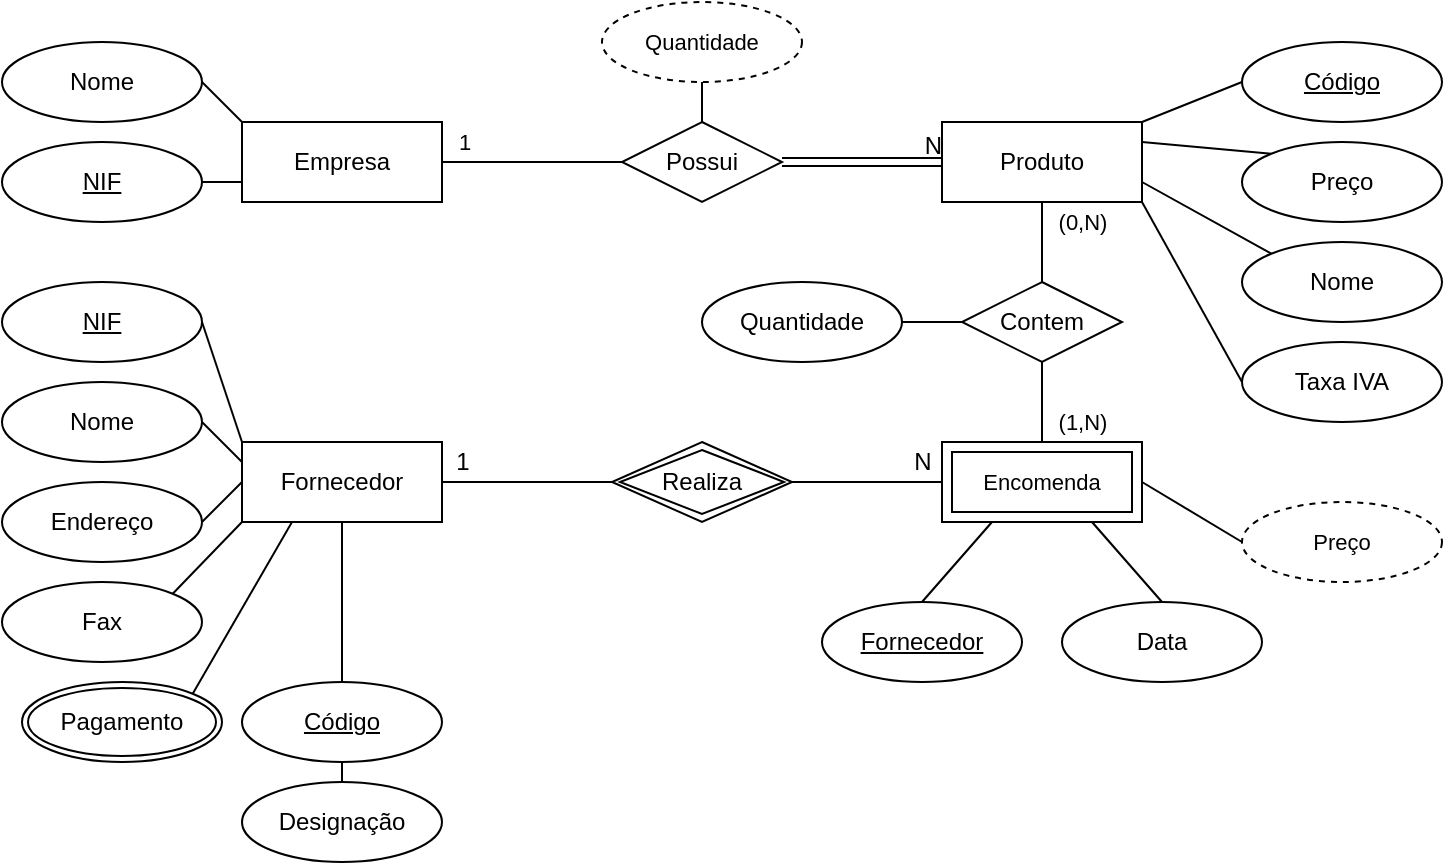 <mxfile version="17.2.2" type="github" pages="2">
  <diagram id="ahnBGgclnv2Bb4FaTv1x" name="2.1">
    <mxGraphModel dx="569" dy="303" grid="1" gridSize="10" guides="1" tooltips="1" connect="1" arrows="1" fold="1" page="1" pageScale="1" pageWidth="827" pageHeight="1169" math="0" shadow="0">
      <root>
        <mxCell id="0" />
        <mxCell id="1" parent="0" />
        <mxCell id="NI9rTlBRbjQuHYcx2I_f-54" style="edgeStyle=none;rounded=0;orthogonalLoop=1;jettySize=auto;html=1;exitX=0.5;exitY=1;exitDx=0;exitDy=0;entryX=0.5;entryY=0;entryDx=0;entryDy=0;endArrow=none;endFill=0;" parent="1" source="NI9rTlBRbjQuHYcx2I_f-12" target="NI9rTlBRbjQuHYcx2I_f-53" edge="1">
          <mxGeometry relative="1" as="geometry" />
        </mxCell>
        <mxCell id="NI9rTlBRbjQuHYcx2I_f-12" value="Produto" style="rounded=0;whiteSpace=wrap;html=1;" parent="1" vertex="1">
          <mxGeometry x="510" y="80" width="100" height="40" as="geometry" />
        </mxCell>
        <mxCell id="NI9rTlBRbjQuHYcx2I_f-17" style="rounded=0;orthogonalLoop=1;jettySize=auto;html=1;exitX=0;exitY=0.5;exitDx=0;exitDy=0;entryX=1;entryY=0;entryDx=0;entryDy=0;endArrow=none;endFill=0;" parent="1" source="NI9rTlBRbjQuHYcx2I_f-13" target="NI9rTlBRbjQuHYcx2I_f-12" edge="1">
          <mxGeometry relative="1" as="geometry" />
        </mxCell>
        <mxCell id="NI9rTlBRbjQuHYcx2I_f-13" value="&lt;u&gt;Código&lt;/u&gt;" style="ellipse;whiteSpace=wrap;html=1;" parent="1" vertex="1">
          <mxGeometry x="660" y="40" width="100" height="40" as="geometry" />
        </mxCell>
        <mxCell id="NI9rTlBRbjQuHYcx2I_f-19" style="edgeStyle=none;rounded=0;orthogonalLoop=1;jettySize=auto;html=1;exitX=0;exitY=0;exitDx=0;exitDy=0;entryX=1;entryY=0.75;entryDx=0;entryDy=0;endArrow=none;endFill=0;" parent="1" source="NI9rTlBRbjQuHYcx2I_f-14" target="NI9rTlBRbjQuHYcx2I_f-12" edge="1">
          <mxGeometry relative="1" as="geometry" />
        </mxCell>
        <mxCell id="NI9rTlBRbjQuHYcx2I_f-14" value="Nome" style="ellipse;whiteSpace=wrap;html=1;" parent="1" vertex="1">
          <mxGeometry x="660" y="140" width="100" height="40" as="geometry" />
        </mxCell>
        <mxCell id="NI9rTlBRbjQuHYcx2I_f-18" style="edgeStyle=none;rounded=0;orthogonalLoop=1;jettySize=auto;html=1;exitX=0;exitY=0;exitDx=0;exitDy=0;entryX=1;entryY=0.25;entryDx=0;entryDy=0;endArrow=none;endFill=0;" parent="1" source="NI9rTlBRbjQuHYcx2I_f-15" target="NI9rTlBRbjQuHYcx2I_f-12" edge="1">
          <mxGeometry relative="1" as="geometry" />
        </mxCell>
        <mxCell id="NI9rTlBRbjQuHYcx2I_f-15" value="Preço" style="ellipse;whiteSpace=wrap;html=1;" parent="1" vertex="1">
          <mxGeometry x="660" y="90" width="100" height="40" as="geometry" />
        </mxCell>
        <mxCell id="NI9rTlBRbjQuHYcx2I_f-20" style="edgeStyle=none;rounded=0;orthogonalLoop=1;jettySize=auto;html=1;exitX=0;exitY=0.5;exitDx=0;exitDy=0;entryX=1;entryY=1;entryDx=0;entryDy=0;endArrow=none;endFill=0;" parent="1" source="NI9rTlBRbjQuHYcx2I_f-16" target="NI9rTlBRbjQuHYcx2I_f-12" edge="1">
          <mxGeometry relative="1" as="geometry" />
        </mxCell>
        <mxCell id="NI9rTlBRbjQuHYcx2I_f-16" value="Taxa IVA" style="ellipse;whiteSpace=wrap;html=1;" parent="1" vertex="1">
          <mxGeometry x="660" y="190" width="100" height="40" as="geometry" />
        </mxCell>
        <mxCell id="NI9rTlBRbjQuHYcx2I_f-24" style="edgeStyle=none;rounded=0;orthogonalLoop=1;jettySize=auto;html=1;exitX=0.5;exitY=0;exitDx=0;exitDy=0;entryX=0.25;entryY=1;entryDx=0;entryDy=0;endArrow=none;endFill=0;" parent="1" source="NI9rTlBRbjQuHYcx2I_f-22" target="ecUpikWlXzEcB-s5SnCp-9" edge="1">
          <mxGeometry relative="1" as="geometry">
            <mxPoint x="535" y="280" as="targetPoint" />
          </mxGeometry>
        </mxCell>
        <mxCell id="NI9rTlBRbjQuHYcx2I_f-22" value="&lt;u&gt;Fornecedor&lt;/u&gt;" style="ellipse;whiteSpace=wrap;html=1;" parent="1" vertex="1">
          <mxGeometry x="450" y="320" width="100" height="40" as="geometry" />
        </mxCell>
        <mxCell id="NI9rTlBRbjQuHYcx2I_f-25" style="edgeStyle=none;rounded=0;orthogonalLoop=1;jettySize=auto;html=1;exitX=0.5;exitY=0;exitDx=0;exitDy=0;entryX=0.75;entryY=1;entryDx=0;entryDy=0;endArrow=none;endFill=0;" parent="1" source="NI9rTlBRbjQuHYcx2I_f-23" target="ecUpikWlXzEcB-s5SnCp-9" edge="1">
          <mxGeometry relative="1" as="geometry">
            <mxPoint x="585" y="280" as="targetPoint" />
          </mxGeometry>
        </mxCell>
        <mxCell id="NI9rTlBRbjQuHYcx2I_f-23" value="Data" style="ellipse;whiteSpace=wrap;html=1;" parent="1" vertex="1">
          <mxGeometry x="570" y="320" width="100" height="40" as="geometry" />
        </mxCell>
        <mxCell id="NI9rTlBRbjQuHYcx2I_f-26" value="Fornecedor" style="rounded=0;whiteSpace=wrap;html=1;" parent="1" vertex="1">
          <mxGeometry x="160" y="240" width="100" height="40" as="geometry" />
        </mxCell>
        <mxCell id="NI9rTlBRbjQuHYcx2I_f-33" style="edgeStyle=none;rounded=0;orthogonalLoop=1;jettySize=auto;html=1;exitX=1;exitY=0.5;exitDx=0;exitDy=0;entryX=0;entryY=0;entryDx=0;entryDy=0;endArrow=none;endFill=0;" parent="1" source="NI9rTlBRbjQuHYcx2I_f-27" target="NI9rTlBRbjQuHYcx2I_f-26" edge="1">
          <mxGeometry relative="1" as="geometry" />
        </mxCell>
        <mxCell id="NI9rTlBRbjQuHYcx2I_f-27" value="&lt;u&gt;NIF&lt;/u&gt;" style="ellipse;whiteSpace=wrap;html=1;" parent="1" vertex="1">
          <mxGeometry x="40" y="160" width="100" height="40" as="geometry" />
        </mxCell>
        <mxCell id="NI9rTlBRbjQuHYcx2I_f-34" style="edgeStyle=none;rounded=0;orthogonalLoop=1;jettySize=auto;html=1;exitX=1;exitY=0.5;exitDx=0;exitDy=0;entryX=0;entryY=0.25;entryDx=0;entryDy=0;endArrow=none;endFill=0;" parent="1" source="NI9rTlBRbjQuHYcx2I_f-28" target="NI9rTlBRbjQuHYcx2I_f-26" edge="1">
          <mxGeometry relative="1" as="geometry" />
        </mxCell>
        <mxCell id="NI9rTlBRbjQuHYcx2I_f-28" value="Nome" style="ellipse;whiteSpace=wrap;html=1;" parent="1" vertex="1">
          <mxGeometry x="40" y="210" width="100" height="40" as="geometry" />
        </mxCell>
        <mxCell id="NI9rTlBRbjQuHYcx2I_f-35" style="edgeStyle=none;rounded=0;orthogonalLoop=1;jettySize=auto;html=1;exitX=1;exitY=0.5;exitDx=0;exitDy=0;entryX=0;entryY=0.5;entryDx=0;entryDy=0;endArrow=none;endFill=0;" parent="1" source="NI9rTlBRbjQuHYcx2I_f-29" target="NI9rTlBRbjQuHYcx2I_f-26" edge="1">
          <mxGeometry relative="1" as="geometry" />
        </mxCell>
        <mxCell id="NI9rTlBRbjQuHYcx2I_f-29" value="Endereço" style="ellipse;whiteSpace=wrap;html=1;" parent="1" vertex="1">
          <mxGeometry x="40" y="260" width="100" height="40" as="geometry" />
        </mxCell>
        <mxCell id="NI9rTlBRbjQuHYcx2I_f-36" style="edgeStyle=none;rounded=0;orthogonalLoop=1;jettySize=auto;html=1;exitX=1;exitY=0;exitDx=0;exitDy=0;entryX=0;entryY=1;entryDx=0;entryDy=0;endArrow=none;endFill=0;" parent="1" source="NI9rTlBRbjQuHYcx2I_f-30" target="NI9rTlBRbjQuHYcx2I_f-26" edge="1">
          <mxGeometry relative="1" as="geometry" />
        </mxCell>
        <mxCell id="NI9rTlBRbjQuHYcx2I_f-30" value="Fax" style="ellipse;whiteSpace=wrap;html=1;" parent="1" vertex="1">
          <mxGeometry x="40" y="310" width="100" height="40" as="geometry" />
        </mxCell>
        <mxCell id="NI9rTlBRbjQuHYcx2I_f-37" style="edgeStyle=none;rounded=0;orthogonalLoop=1;jettySize=auto;html=1;exitX=1;exitY=0;exitDx=0;exitDy=0;entryX=0.25;entryY=1;entryDx=0;entryDy=0;endArrow=none;endFill=0;" parent="1" source="NI9rTlBRbjQuHYcx2I_f-32" target="NI9rTlBRbjQuHYcx2I_f-26" edge="1">
          <mxGeometry relative="1" as="geometry" />
        </mxCell>
        <mxCell id="NI9rTlBRbjQuHYcx2I_f-32" value="Pagamento" style="ellipse;shape=doubleEllipse;margin=3;whiteSpace=wrap;html=1;align=center;" parent="1" vertex="1">
          <mxGeometry x="50" y="360" width="100" height="40" as="geometry" />
        </mxCell>
        <mxCell id="NI9rTlBRbjQuHYcx2I_f-39" style="edgeStyle=none;rounded=0;orthogonalLoop=1;jettySize=auto;html=1;exitX=0.5;exitY=0;exitDx=0;exitDy=0;entryX=0.5;entryY=1;entryDx=0;entryDy=0;endArrow=none;endFill=0;" parent="1" source="NI9rTlBRbjQuHYcx2I_f-38" target="NI9rTlBRbjQuHYcx2I_f-26" edge="1">
          <mxGeometry relative="1" as="geometry" />
        </mxCell>
        <mxCell id="NI9rTlBRbjQuHYcx2I_f-41" style="edgeStyle=none;rounded=0;orthogonalLoop=1;jettySize=auto;html=1;exitX=0.5;exitY=1;exitDx=0;exitDy=0;entryX=0.5;entryY=0;entryDx=0;entryDy=0;endArrow=none;endFill=0;" parent="1" source="NI9rTlBRbjQuHYcx2I_f-38" target="NI9rTlBRbjQuHYcx2I_f-40" edge="1">
          <mxGeometry relative="1" as="geometry" />
        </mxCell>
        <mxCell id="NI9rTlBRbjQuHYcx2I_f-38" value="&lt;u&gt;Código&lt;/u&gt;" style="ellipse;whiteSpace=wrap;html=1;align=center;" parent="1" vertex="1">
          <mxGeometry x="160" y="360" width="100" height="40" as="geometry" />
        </mxCell>
        <mxCell id="NI9rTlBRbjQuHYcx2I_f-40" value="Designação" style="ellipse;whiteSpace=wrap;html=1;align=center;" parent="1" vertex="1">
          <mxGeometry x="160" y="410" width="100" height="40" as="geometry" />
        </mxCell>
        <mxCell id="NI9rTlBRbjQuHYcx2I_f-49" style="edgeStyle=none;rounded=0;orthogonalLoop=1;jettySize=auto;html=1;exitX=1;exitY=0.5;exitDx=0;exitDy=0;entryX=0;entryY=0.5;entryDx=0;entryDy=0;endArrow=none;endFill=0;" parent="1" source="NI9rTlBRbjQuHYcx2I_f-42" target="NI9rTlBRbjQuHYcx2I_f-47" edge="1">
          <mxGeometry relative="1" as="geometry" />
        </mxCell>
        <mxCell id="NI9rTlBRbjQuHYcx2I_f-51" value="1" style="edgeLabel;html=1;align=center;verticalAlign=middle;resizable=0;points=[];" parent="NI9rTlBRbjQuHYcx2I_f-49" vertex="1" connectable="0">
          <mxGeometry x="-0.501" y="-2" relative="1" as="geometry">
            <mxPoint x="-12" y="-12" as="offset" />
          </mxGeometry>
        </mxCell>
        <mxCell id="NI9rTlBRbjQuHYcx2I_f-69" value="" style="edgeStyle=none;rounded=0;orthogonalLoop=1;jettySize=auto;html=1;fontSize=11;endArrow=none;endFill=0;" parent="1" source="NI9rTlBRbjQuHYcx2I_f-42" target="NI9rTlBRbjQuHYcx2I_f-47" edge="1">
          <mxGeometry relative="1" as="geometry" />
        </mxCell>
        <mxCell id="NI9rTlBRbjQuHYcx2I_f-42" value="Empresa" style="whiteSpace=wrap;html=1;align=center;" parent="1" vertex="1">
          <mxGeometry x="160" y="80" width="100" height="40" as="geometry" />
        </mxCell>
        <mxCell id="NI9rTlBRbjQuHYcx2I_f-46" style="edgeStyle=none;rounded=0;orthogonalLoop=1;jettySize=auto;html=1;exitX=1;exitY=0.5;exitDx=0;exitDy=0;entryX=0;entryY=0;entryDx=0;entryDy=0;endArrow=none;endFill=0;" parent="1" source="NI9rTlBRbjQuHYcx2I_f-43" target="NI9rTlBRbjQuHYcx2I_f-42" edge="1">
          <mxGeometry relative="1" as="geometry" />
        </mxCell>
        <mxCell id="NI9rTlBRbjQuHYcx2I_f-43" value="Nome" style="ellipse;whiteSpace=wrap;html=1;align=center;" parent="1" vertex="1">
          <mxGeometry x="40" y="40" width="100" height="40" as="geometry" />
        </mxCell>
        <mxCell id="NI9rTlBRbjQuHYcx2I_f-45" style="edgeStyle=none;rounded=0;orthogonalLoop=1;jettySize=auto;html=1;exitX=1;exitY=0.5;exitDx=0;exitDy=0;entryX=0;entryY=0.75;entryDx=0;entryDy=0;endArrow=none;endFill=0;" parent="1" source="NI9rTlBRbjQuHYcx2I_f-44" target="NI9rTlBRbjQuHYcx2I_f-42" edge="1">
          <mxGeometry relative="1" as="geometry" />
        </mxCell>
        <mxCell id="NI9rTlBRbjQuHYcx2I_f-44" value="&lt;u&gt;NIF&lt;/u&gt;" style="ellipse;whiteSpace=wrap;html=1;align=center;" parent="1" vertex="1">
          <mxGeometry x="40" y="90" width="100" height="40" as="geometry" />
        </mxCell>
        <mxCell id="NI9rTlBRbjQuHYcx2I_f-47" value="Possui" style="shape=rhombus;perimeter=rhombusPerimeter;whiteSpace=wrap;html=1;align=center;" parent="1" vertex="1">
          <mxGeometry x="350" y="80" width="80" height="40" as="geometry" />
        </mxCell>
        <mxCell id="NI9rTlBRbjQuHYcx2I_f-55" style="edgeStyle=none;rounded=0;orthogonalLoop=1;jettySize=auto;html=1;exitX=0.5;exitY=1;exitDx=0;exitDy=0;entryX=0.5;entryY=0;entryDx=0;entryDy=0;endArrow=none;endFill=0;startArrow=none;" parent="1" edge="1">
          <mxGeometry relative="1" as="geometry">
            <mxPoint x="560" y="280.0" as="sourcePoint" />
            <mxPoint x="560" y="280.0" as="targetPoint" />
          </mxGeometry>
        </mxCell>
        <mxCell id="NI9rTlBRbjQuHYcx2I_f-53" value="Contem" style="shape=rhombus;perimeter=rhombusPerimeter;whiteSpace=wrap;html=1;align=center;" parent="1" vertex="1">
          <mxGeometry x="520" y="160" width="80" height="40" as="geometry" />
        </mxCell>
        <mxCell id="NI9rTlBRbjQuHYcx2I_f-57" style="edgeStyle=none;rounded=0;orthogonalLoop=1;jettySize=auto;html=1;exitX=1;exitY=0.5;exitDx=0;exitDy=0;entryX=0;entryY=0.5;entryDx=0;entryDy=0;endArrow=none;endFill=0;" parent="1" source="NI9rTlBRbjQuHYcx2I_f-58" target="NI9rTlBRbjQuHYcx2I_f-53" edge="1">
          <mxGeometry relative="1" as="geometry">
            <mxPoint x="480.0" y="200" as="sourcePoint" />
          </mxGeometry>
        </mxCell>
        <mxCell id="NI9rTlBRbjQuHYcx2I_f-58" value="Quantidade" style="ellipse;whiteSpace=wrap;html=1;align=center;" parent="1" vertex="1">
          <mxGeometry x="390" y="160" width="100" height="40" as="geometry" />
        </mxCell>
        <mxCell id="NI9rTlBRbjQuHYcx2I_f-60" style="edgeStyle=none;rounded=0;orthogonalLoop=1;jettySize=auto;html=1;exitX=1;exitY=0.5;exitDx=0;exitDy=0;endArrow=none;endFill=0;entryX=0;entryY=0.5;entryDx=0;entryDy=0;" parent="1" source="ecUpikWlXzEcB-s5SnCp-8" target="ecUpikWlXzEcB-s5SnCp-9" edge="1">
          <mxGeometry relative="1" as="geometry">
            <mxPoint x="510" y="260" as="targetPoint" />
            <mxPoint x="430" y="260.0" as="sourcePoint" />
          </mxGeometry>
        </mxCell>
        <mxCell id="NI9rTlBRbjQuHYcx2I_f-61" style="edgeStyle=none;rounded=0;orthogonalLoop=1;jettySize=auto;html=1;exitX=0;exitY=0.5;exitDx=0;exitDy=0;entryX=1;entryY=0.5;entryDx=0;entryDy=0;endArrow=none;endFill=0;" parent="1" source="ecUpikWlXzEcB-s5SnCp-8" target="NI9rTlBRbjQuHYcx2I_f-26" edge="1">
          <mxGeometry relative="1" as="geometry">
            <mxPoint x="350" y="260.0" as="sourcePoint" />
          </mxGeometry>
        </mxCell>
        <mxCell id="NI9rTlBRbjQuHYcx2I_f-68" style="edgeStyle=none;rounded=0;orthogonalLoop=1;jettySize=auto;html=1;exitX=0;exitY=0.5;exitDx=0;exitDy=0;entryX=1;entryY=0.5;entryDx=0;entryDy=0;fontSize=11;endArrow=none;endFill=0;" parent="1" source="NI9rTlBRbjQuHYcx2I_f-74" target="ecUpikWlXzEcB-s5SnCp-9" edge="1">
          <mxGeometry relative="1" as="geometry">
            <mxPoint x="674.832" y="315.783" as="sourcePoint" />
            <mxPoint x="610" y="260" as="targetPoint" />
          </mxGeometry>
        </mxCell>
        <mxCell id="NI9rTlBRbjQuHYcx2I_f-73" value="" style="edgeStyle=none;rounded=0;orthogonalLoop=1;jettySize=auto;html=1;fontSize=11;endArrow=none;endFill=0;exitX=0.5;exitY=0;exitDx=0;exitDy=0;" parent="1" target="NI9rTlBRbjQuHYcx2I_f-53" edge="1">
          <mxGeometry relative="1" as="geometry">
            <mxPoint x="560" y="240" as="sourcePoint" />
          </mxGeometry>
        </mxCell>
        <mxCell id="NI9rTlBRbjQuHYcx2I_f-74" value="Preço" style="ellipse;whiteSpace=wrap;html=1;align=center;dashed=1;fontSize=11;" parent="1" vertex="1">
          <mxGeometry x="660" y="270" width="100" height="40" as="geometry" />
        </mxCell>
        <mxCell id="NI9rTlBRbjQuHYcx2I_f-75" value="" style="edgeStyle=none;rounded=0;orthogonalLoop=1;jettySize=auto;html=1;exitX=0.5;exitY=1;exitDx=0;exitDy=0;entryX=0.5;entryY=0;entryDx=0;entryDy=0;endArrow=none;endFill=0;" parent="1" source="NI9rTlBRbjQuHYcx2I_f-53" target="ecUpikWlXzEcB-s5SnCp-9" edge="1">
          <mxGeometry relative="1" as="geometry">
            <mxPoint x="560" y="200" as="sourcePoint" />
            <mxPoint x="560" y="240" as="targetPoint" />
          </mxGeometry>
        </mxCell>
        <mxCell id="96TMA-T8mupad2O979fo-2" style="edgeStyle=none;rounded=0;orthogonalLoop=1;jettySize=auto;html=1;exitX=0.5;exitY=1;exitDx=0;exitDy=0;entryX=0.5;entryY=0;entryDx=0;entryDy=0;fontSize=11;endArrow=none;endFill=0;" parent="1" source="96TMA-T8mupad2O979fo-1" target="NI9rTlBRbjQuHYcx2I_f-47" edge="1">
          <mxGeometry relative="1" as="geometry" />
        </mxCell>
        <mxCell id="96TMA-T8mupad2O979fo-1" value="Quantidade" style="ellipse;whiteSpace=wrap;html=1;align=center;fontSize=11;dashed=1;" parent="1" vertex="1">
          <mxGeometry x="340" y="20" width="100" height="40" as="geometry" />
        </mxCell>
        <mxCell id="96TMA-T8mupad2O979fo-6" value="(1,N)" style="text;html=1;align=center;verticalAlign=middle;resizable=0;points=[];autosize=1;strokeColor=none;fillColor=none;fontSize=11;" parent="1" vertex="1">
          <mxGeometry x="560" y="220" width="40" height="20" as="geometry" />
        </mxCell>
        <mxCell id="96TMA-T8mupad2O979fo-7" value="(0,N)" style="text;html=1;align=center;verticalAlign=middle;resizable=0;points=[];autosize=1;strokeColor=none;fillColor=none;fontSize=11;" parent="1" vertex="1">
          <mxGeometry x="560" y="120" width="40" height="20" as="geometry" />
        </mxCell>
        <mxCell id="ecUpikWlXzEcB-s5SnCp-3" value="" style="shape=link;html=1;rounded=0;entryX=0;entryY=0.5;entryDx=0;entryDy=0;exitX=1;exitY=0.5;exitDx=0;exitDy=0;" edge="1" parent="1" source="NI9rTlBRbjQuHYcx2I_f-47" target="NI9rTlBRbjQuHYcx2I_f-12">
          <mxGeometry relative="1" as="geometry">
            <mxPoint x="320" y="280" as="sourcePoint" />
            <mxPoint x="480" y="280" as="targetPoint" />
          </mxGeometry>
        </mxCell>
        <mxCell id="ecUpikWlXzEcB-s5SnCp-4" value="N" style="resizable=0;html=1;align=right;verticalAlign=bottom;" connectable="0" vertex="1" parent="ecUpikWlXzEcB-s5SnCp-3">
          <mxGeometry x="1" relative="1" as="geometry" />
        </mxCell>
        <mxCell id="ecUpikWlXzEcB-s5SnCp-5" value="N" style="text;html=1;align=center;verticalAlign=middle;resizable=0;points=[];autosize=1;strokeColor=none;fillColor=none;" vertex="1" parent="1">
          <mxGeometry x="490" y="240" width="20" height="20" as="geometry" />
        </mxCell>
        <mxCell id="ecUpikWlXzEcB-s5SnCp-6" value="1" style="text;html=1;align=center;verticalAlign=middle;resizable=0;points=[];autosize=1;strokeColor=none;fillColor=none;" vertex="1" parent="1">
          <mxGeometry x="260" y="240" width="20" height="20" as="geometry" />
        </mxCell>
        <mxCell id="ecUpikWlXzEcB-s5SnCp-8" value="Realiza" style="shape=rhombus;double=1;perimeter=rhombusPerimeter;whiteSpace=wrap;html=1;align=center;" vertex="1" parent="1">
          <mxGeometry x="345" y="240" width="90" height="40" as="geometry" />
        </mxCell>
        <mxCell id="ecUpikWlXzEcB-s5SnCp-9" value="&lt;span style=&quot;font-size: 11px&quot;&gt;Encomenda&lt;/span&gt;" style="shape=ext;margin=3;double=1;whiteSpace=wrap;html=1;align=center;" vertex="1" parent="1">
          <mxGeometry x="510" y="240" width="100" height="40" as="geometry" />
        </mxCell>
      </root>
    </mxGraphModel>
  </diagram>
  <diagram id="Dxizq8G5F_xTcP-vWK09" name="Page-2">
    <mxGraphModel dx="868" dy="411" grid="1" gridSize="10" guides="1" tooltips="1" connect="1" arrows="1" fold="1" page="1" pageScale="1" pageWidth="827" pageHeight="1169" math="0" shadow="0">
      <root>
        <mxCell id="0" />
        <mxCell id="1" parent="0" />
        <mxCell id="TZNe4MVtMT3B7-HgEFiv-1" value="Farmácia" style="whiteSpace=wrap;html=1;align=center;fontSize=11;" vertex="1" parent="1">
          <mxGeometry x="160" y="100" width="100" height="40" as="geometry" />
        </mxCell>
        <mxCell id="TZNe4MVtMT3B7-HgEFiv-3" style="edgeStyle=none;rounded=0;orthogonalLoop=1;jettySize=auto;html=1;exitX=1;exitY=0.5;exitDx=0;exitDy=0;entryX=0;entryY=0;entryDx=0;entryDy=0;fontSize=11;endArrow=none;endFill=0;" edge="1" parent="1" source="TZNe4MVtMT3B7-HgEFiv-2" target="TZNe4MVtMT3B7-HgEFiv-1">
          <mxGeometry relative="1" as="geometry" />
        </mxCell>
        <mxCell id="TZNe4MVtMT3B7-HgEFiv-2" value="&lt;u&gt;NIF&lt;/u&gt;" style="ellipse;whiteSpace=wrap;html=1;align=center;fontSize=11;" vertex="1" parent="1">
          <mxGeometry x="40" y="40" width="100" height="40" as="geometry" />
        </mxCell>
        <mxCell id="TZNe4MVtMT3B7-HgEFiv-5" style="edgeStyle=none;rounded=0;orthogonalLoop=1;jettySize=auto;html=1;exitX=1;exitY=0.5;exitDx=0;exitDy=0;entryX=0;entryY=0.25;entryDx=0;entryDy=0;fontSize=11;endArrow=none;endFill=0;" edge="1" parent="1" source="TZNe4MVtMT3B7-HgEFiv-4" target="TZNe4MVtMT3B7-HgEFiv-1">
          <mxGeometry relative="1" as="geometry" />
        </mxCell>
        <mxCell id="TZNe4MVtMT3B7-HgEFiv-4" value="Nome" style="ellipse;whiteSpace=wrap;html=1;align=center;fontSize=11;" vertex="1" parent="1">
          <mxGeometry x="40" y="80" width="100" height="40" as="geometry" />
        </mxCell>
        <mxCell id="TZNe4MVtMT3B7-HgEFiv-8" style="edgeStyle=none;rounded=0;orthogonalLoop=1;jettySize=auto;html=1;exitX=1;exitY=0.5;exitDx=0;exitDy=0;entryX=0;entryY=0.75;entryDx=0;entryDy=0;fontSize=11;endArrow=none;endFill=0;" edge="1" parent="1" source="TZNe4MVtMT3B7-HgEFiv-6" target="TZNe4MVtMT3B7-HgEFiv-1">
          <mxGeometry relative="1" as="geometry" />
        </mxCell>
        <mxCell id="TZNe4MVtMT3B7-HgEFiv-6" value="Endereço" style="ellipse;whiteSpace=wrap;html=1;align=center;fontSize=11;" vertex="1" parent="1">
          <mxGeometry x="40" y="120" width="100" height="40" as="geometry" />
        </mxCell>
        <mxCell id="TZNe4MVtMT3B7-HgEFiv-9" style="edgeStyle=none;rounded=0;orthogonalLoop=1;jettySize=auto;html=1;exitX=1;exitY=0.5;exitDx=0;exitDy=0;entryX=0;entryY=1;entryDx=0;entryDy=0;fontSize=11;endArrow=none;endFill=0;" edge="1" parent="1" source="TZNe4MVtMT3B7-HgEFiv-7" target="TZNe4MVtMT3B7-HgEFiv-1">
          <mxGeometry relative="1" as="geometry" />
        </mxCell>
        <mxCell id="TZNe4MVtMT3B7-HgEFiv-7" value="Telefone" style="ellipse;whiteSpace=wrap;html=1;align=center;fontSize=11;" vertex="1" parent="1">
          <mxGeometry x="40" y="160" width="100" height="40" as="geometry" />
        </mxCell>
      </root>
    </mxGraphModel>
  </diagram>
</mxfile>
